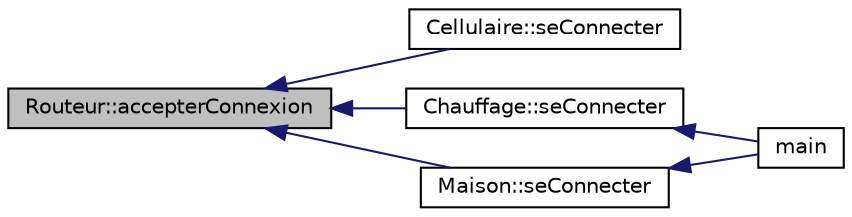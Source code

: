 digraph "Routeur::accepterConnexion"
{
  bgcolor="transparent";
  edge [fontname="Helvetica",fontsize="10",labelfontname="Helvetica",labelfontsize="10"];
  node [fontname="Helvetica",fontsize="10",shape=record];
  rankdir="LR";
  Node1 [label="Routeur::accepterConnexion",height=0.2,width=0.4,color="black", fillcolor="grey75", style="filled", fontcolor="black"];
  Node1 -> Node2 [dir="back",color="midnightblue",fontsize="10",style="solid",fontname="Helvetica"];
  Node2 [label="Cellulaire::seConnecter",height=0.2,width=0.4,color="black",URL="$class_cellulaire.html#a81031617a087e8f78fbe2811ec57a30f",tooltip="Méthode de connection. "];
  Node1 -> Node3 [dir="back",color="midnightblue",fontsize="10",style="solid",fontname="Helvetica"];
  Node3 [label="Chauffage::seConnecter",height=0.2,width=0.4,color="black",URL="$class_chauffage.html#ada208e835e4440ba11215d69a3ad6193",tooltip="Méthode de connection. "];
  Node3 -> Node4 [dir="back",color="midnightblue",fontsize="10",style="solid",fontname="Helvetica"];
  Node4 [label="main",height=0.2,width=0.4,color="black",URL="$main_8cpp.html#a0ddf1224851353fc92bfbff6f499fa97"];
  Node1 -> Node5 [dir="back",color="midnightblue",fontsize="10",style="solid",fontname="Helvetica"];
  Node5 [label="Maison::seConnecter",height=0.2,width=0.4,color="black",URL="$class_maison.html#ad97d4ac274c7e9767457a37aaecc01d9",tooltip="Méthode de connection. "];
  Node5 -> Node4 [dir="back",color="midnightblue",fontsize="10",style="solid",fontname="Helvetica"];
}
